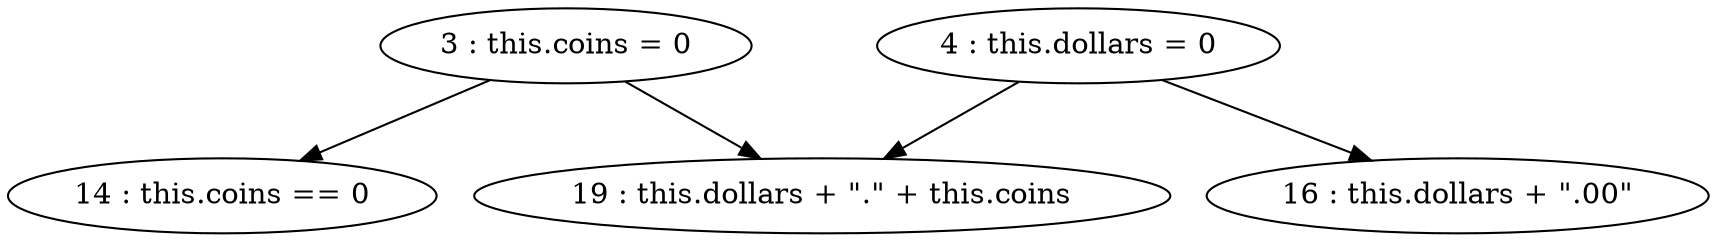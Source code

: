 digraph G {
"3 : this.coins = 0"
"3 : this.coins = 0" -> "19 : this.dollars + \".\" + this.coins"
"3 : this.coins = 0" -> "14 : this.coins == 0"
"4 : this.dollars = 0"
"4 : this.dollars = 0" -> "16 : this.dollars + \".00\""
"4 : this.dollars = 0" -> "19 : this.dollars + \".\" + this.coins"
"14 : this.coins == 0"
"16 : this.dollars + \".00\""
"19 : this.dollars + \".\" + this.coins"
}
